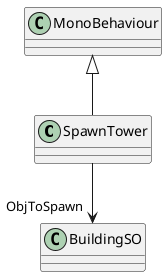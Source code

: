 @startuml
class SpawnTower {
}
MonoBehaviour <|-- SpawnTower
SpawnTower --> "ObjToSpawn" BuildingSO
@enduml
